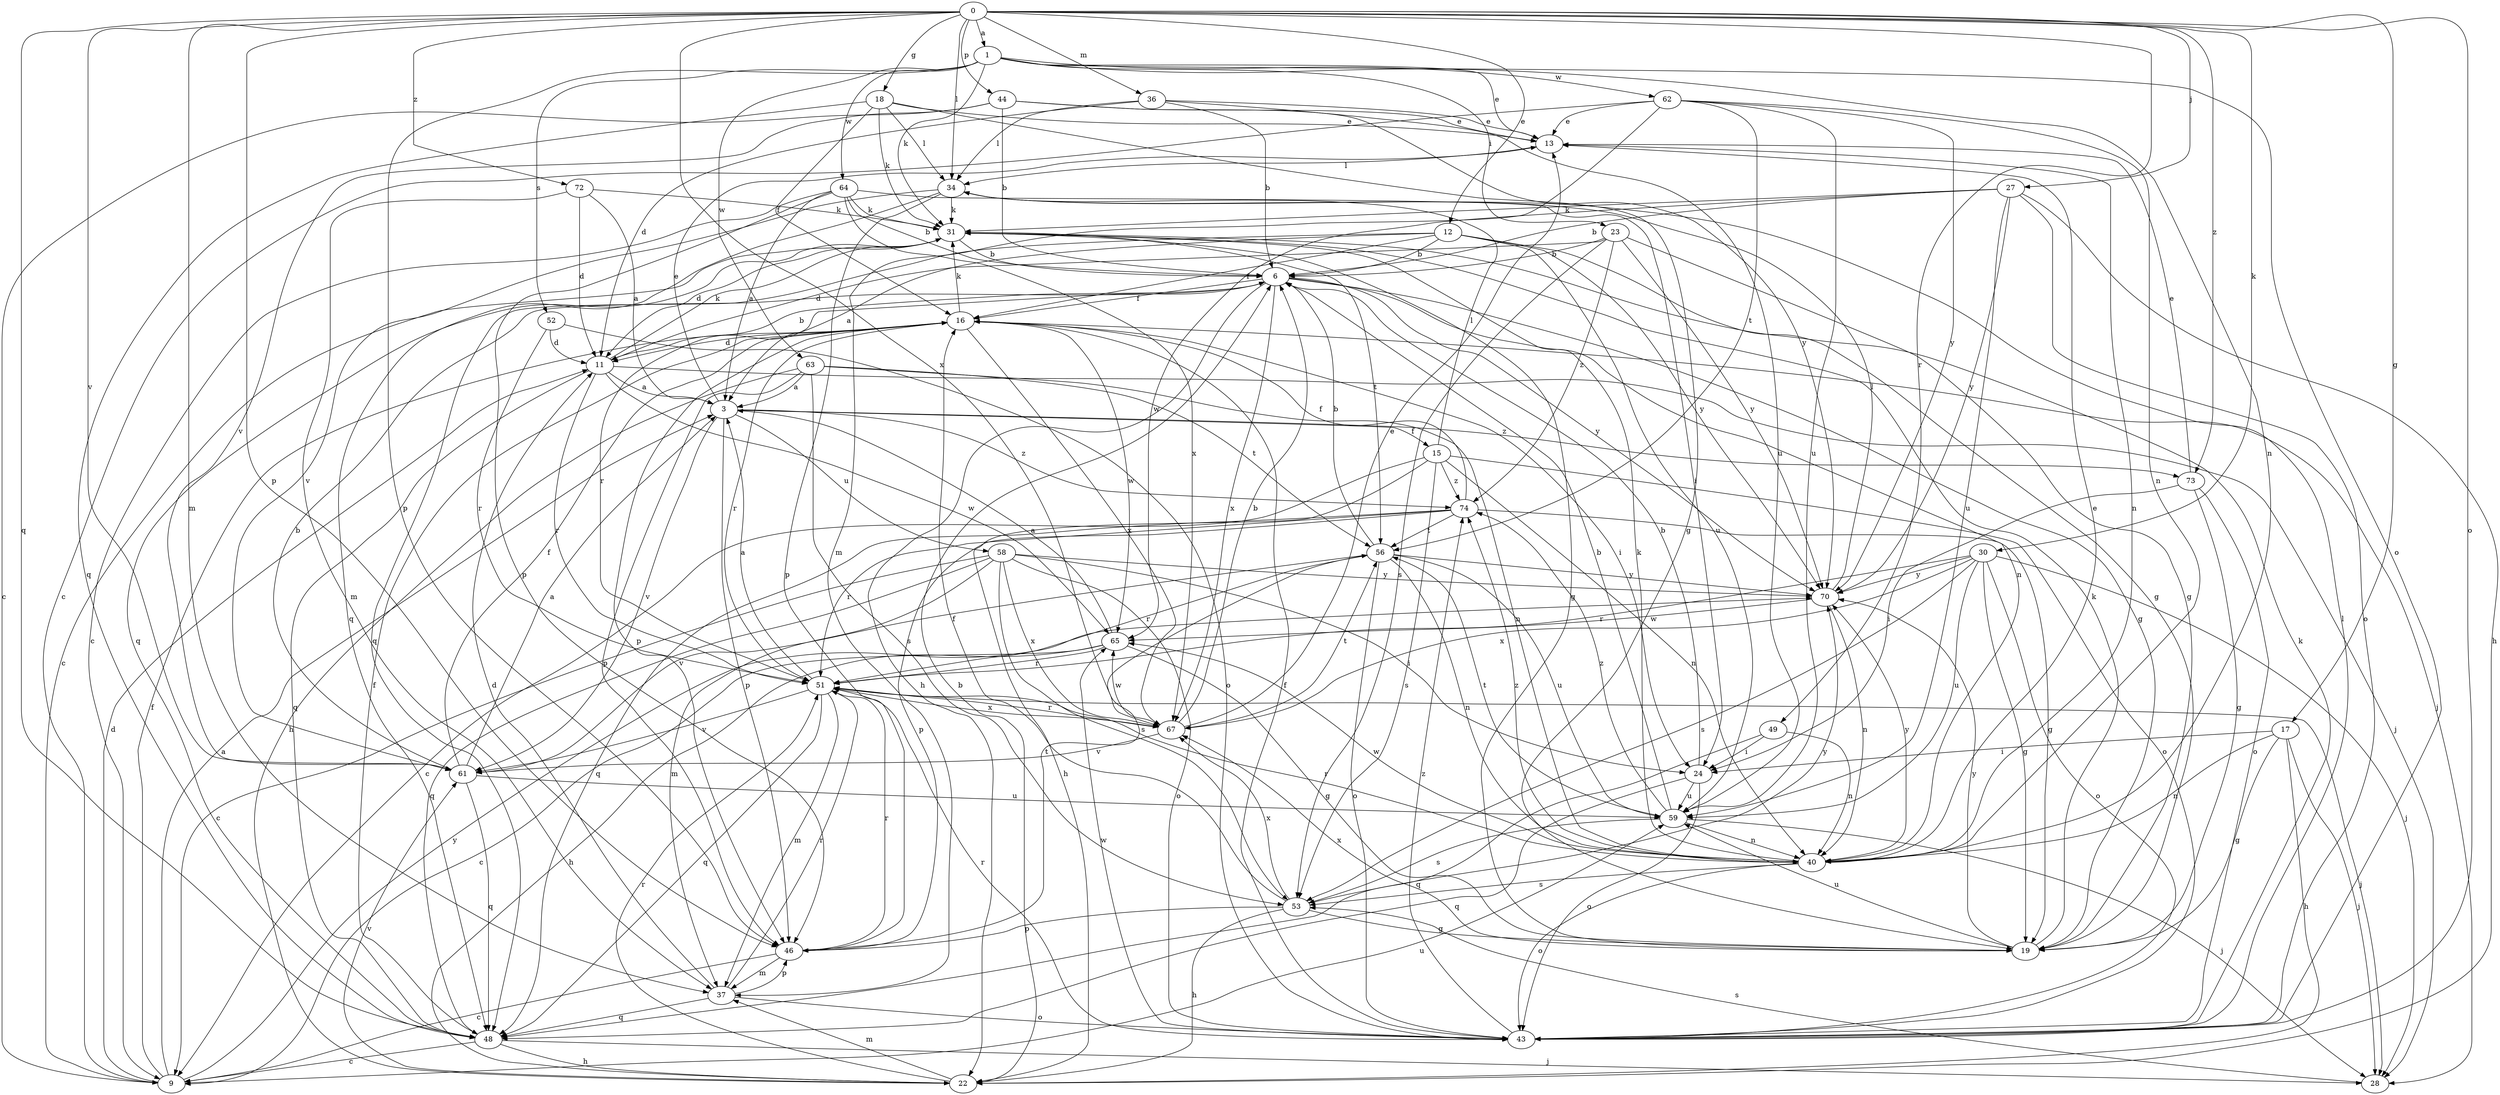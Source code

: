 strict digraph  {
0;
1;
3;
6;
9;
11;
12;
13;
15;
16;
17;
18;
19;
22;
23;
24;
27;
28;
30;
31;
34;
36;
37;
40;
43;
44;
46;
48;
49;
51;
52;
53;
56;
58;
59;
61;
62;
63;
64;
65;
67;
70;
72;
73;
74;
0 -> 1  [label=a];
0 -> 12  [label=e];
0 -> 17  [label=g];
0 -> 18  [label=g];
0 -> 27  [label=j];
0 -> 30  [label=k];
0 -> 34  [label=l];
0 -> 36  [label=m];
0 -> 37  [label=m];
0 -> 43  [label=o];
0 -> 44  [label=p];
0 -> 46  [label=p];
0 -> 48  [label=q];
0 -> 49  [label=r];
0 -> 61  [label=v];
0 -> 67  [label=x];
0 -> 72  [label=z];
0 -> 73  [label=z];
1 -> 13  [label=e];
1 -> 23  [label=i];
1 -> 31  [label=k];
1 -> 40  [label=n];
1 -> 43  [label=o];
1 -> 46  [label=p];
1 -> 52  [label=s];
1 -> 62  [label=w];
1 -> 63  [label=w];
1 -> 64  [label=w];
3 -> 13  [label=e];
3 -> 15  [label=f];
3 -> 46  [label=p];
3 -> 58  [label=u];
3 -> 61  [label=v];
3 -> 73  [label=z];
3 -> 74  [label=z];
6 -> 16  [label=f];
6 -> 19  [label=g];
6 -> 22  [label=h];
6 -> 40  [label=n];
6 -> 51  [label=r];
6 -> 67  [label=x];
6 -> 70  [label=y];
9 -> 3  [label=a];
9 -> 11  [label=d];
9 -> 16  [label=f];
9 -> 59  [label=u];
9 -> 70  [label=y];
11 -> 3  [label=a];
11 -> 6  [label=b];
11 -> 28  [label=j];
11 -> 31  [label=k];
11 -> 48  [label=q];
11 -> 51  [label=r];
11 -> 65  [label=w];
12 -> 3  [label=a];
12 -> 6  [label=b];
12 -> 16  [label=f];
12 -> 19  [label=g];
12 -> 48  [label=q];
12 -> 59  [label=u];
12 -> 70  [label=y];
13 -> 34  [label=l];
13 -> 40  [label=n];
15 -> 9  [label=c];
15 -> 22  [label=h];
15 -> 34  [label=l];
15 -> 40  [label=n];
15 -> 43  [label=o];
15 -> 53  [label=s];
15 -> 74  [label=z];
16 -> 11  [label=d];
16 -> 24  [label=i];
16 -> 28  [label=j];
16 -> 31  [label=k];
16 -> 46  [label=p];
16 -> 51  [label=r];
16 -> 65  [label=w];
16 -> 67  [label=x];
17 -> 19  [label=g];
17 -> 22  [label=h];
17 -> 24  [label=i];
17 -> 28  [label=j];
17 -> 40  [label=n];
18 -> 13  [label=e];
18 -> 16  [label=f];
18 -> 19  [label=g];
18 -> 31  [label=k];
18 -> 34  [label=l];
18 -> 48  [label=q];
19 -> 31  [label=k];
19 -> 59  [label=u];
19 -> 67  [label=x];
19 -> 70  [label=y];
22 -> 6  [label=b];
22 -> 37  [label=m];
22 -> 51  [label=r];
22 -> 61  [label=v];
23 -> 6  [label=b];
23 -> 11  [label=d];
23 -> 19  [label=g];
23 -> 53  [label=s];
23 -> 70  [label=y];
23 -> 74  [label=z];
24 -> 6  [label=b];
24 -> 43  [label=o];
24 -> 48  [label=q];
24 -> 59  [label=u];
27 -> 6  [label=b];
27 -> 22  [label=h];
27 -> 31  [label=k];
27 -> 43  [label=o];
27 -> 59  [label=u];
27 -> 65  [label=w];
27 -> 70  [label=y];
28 -> 53  [label=s];
30 -> 19  [label=g];
30 -> 28  [label=j];
30 -> 43  [label=o];
30 -> 51  [label=r];
30 -> 53  [label=s];
30 -> 59  [label=u];
30 -> 67  [label=x];
30 -> 70  [label=y];
31 -> 6  [label=b];
31 -> 9  [label=c];
31 -> 11  [label=d];
31 -> 19  [label=g];
31 -> 48  [label=q];
31 -> 56  [label=t];
34 -> 31  [label=k];
34 -> 46  [label=p];
34 -> 48  [label=q];
34 -> 61  [label=v];
36 -> 6  [label=b];
36 -> 11  [label=d];
36 -> 13  [label=e];
36 -> 34  [label=l];
36 -> 59  [label=u];
37 -> 11  [label=d];
37 -> 43  [label=o];
37 -> 46  [label=p];
37 -> 48  [label=q];
37 -> 51  [label=r];
40 -> 13  [label=e];
40 -> 31  [label=k];
40 -> 43  [label=o];
40 -> 51  [label=r];
40 -> 53  [label=s];
40 -> 65  [label=w];
40 -> 70  [label=y];
40 -> 74  [label=z];
43 -> 16  [label=f];
43 -> 31  [label=k];
43 -> 34  [label=l];
43 -> 51  [label=r];
43 -> 65  [label=w];
43 -> 74  [label=z];
44 -> 6  [label=b];
44 -> 9  [label=c];
44 -> 13  [label=e];
44 -> 61  [label=v];
44 -> 70  [label=y];
46 -> 9  [label=c];
46 -> 37  [label=m];
46 -> 51  [label=r];
46 -> 56  [label=t];
48 -> 9  [label=c];
48 -> 16  [label=f];
48 -> 22  [label=h];
48 -> 28  [label=j];
49 -> 24  [label=i];
49 -> 40  [label=n];
49 -> 48  [label=q];
51 -> 3  [label=a];
51 -> 28  [label=j];
51 -> 37  [label=m];
51 -> 48  [label=q];
51 -> 61  [label=v];
51 -> 67  [label=x];
52 -> 11  [label=d];
52 -> 43  [label=o];
52 -> 51  [label=r];
53 -> 16  [label=f];
53 -> 19  [label=g];
53 -> 22  [label=h];
53 -> 46  [label=p];
53 -> 67  [label=x];
53 -> 70  [label=y];
56 -> 6  [label=b];
56 -> 40  [label=n];
56 -> 43  [label=o];
56 -> 51  [label=r];
56 -> 59  [label=u];
56 -> 61  [label=v];
56 -> 70  [label=y];
58 -> 9  [label=c];
58 -> 24  [label=i];
58 -> 37  [label=m];
58 -> 43  [label=o];
58 -> 48  [label=q];
58 -> 53  [label=s];
58 -> 67  [label=x];
58 -> 70  [label=y];
59 -> 6  [label=b];
59 -> 28  [label=j];
59 -> 40  [label=n];
59 -> 53  [label=s];
59 -> 56  [label=t];
59 -> 74  [label=z];
61 -> 3  [label=a];
61 -> 6  [label=b];
61 -> 16  [label=f];
61 -> 48  [label=q];
61 -> 59  [label=u];
62 -> 9  [label=c];
62 -> 13  [label=e];
62 -> 37  [label=m];
62 -> 40  [label=n];
62 -> 56  [label=t];
62 -> 59  [label=u];
62 -> 70  [label=y];
63 -> 3  [label=a];
63 -> 22  [label=h];
63 -> 40  [label=n];
63 -> 46  [label=p];
63 -> 53  [label=s];
63 -> 56  [label=t];
64 -> 3  [label=a];
64 -> 6  [label=b];
64 -> 9  [label=c];
64 -> 24  [label=i];
64 -> 31  [label=k];
64 -> 46  [label=p];
64 -> 67  [label=x];
65 -> 3  [label=a];
65 -> 9  [label=c];
65 -> 19  [label=g];
65 -> 22  [label=h];
65 -> 51  [label=r];
67 -> 6  [label=b];
67 -> 13  [label=e];
67 -> 51  [label=r];
67 -> 56  [label=t];
67 -> 61  [label=v];
67 -> 65  [label=w];
70 -> 34  [label=l];
70 -> 40  [label=n];
70 -> 65  [label=w];
72 -> 3  [label=a];
72 -> 11  [label=d];
72 -> 31  [label=k];
72 -> 37  [label=m];
73 -> 13  [label=e];
73 -> 19  [label=g];
73 -> 24  [label=i];
73 -> 43  [label=o];
74 -> 16  [label=f];
74 -> 19  [label=g];
74 -> 46  [label=p];
74 -> 48  [label=q];
74 -> 51  [label=r];
74 -> 56  [label=t];
}
